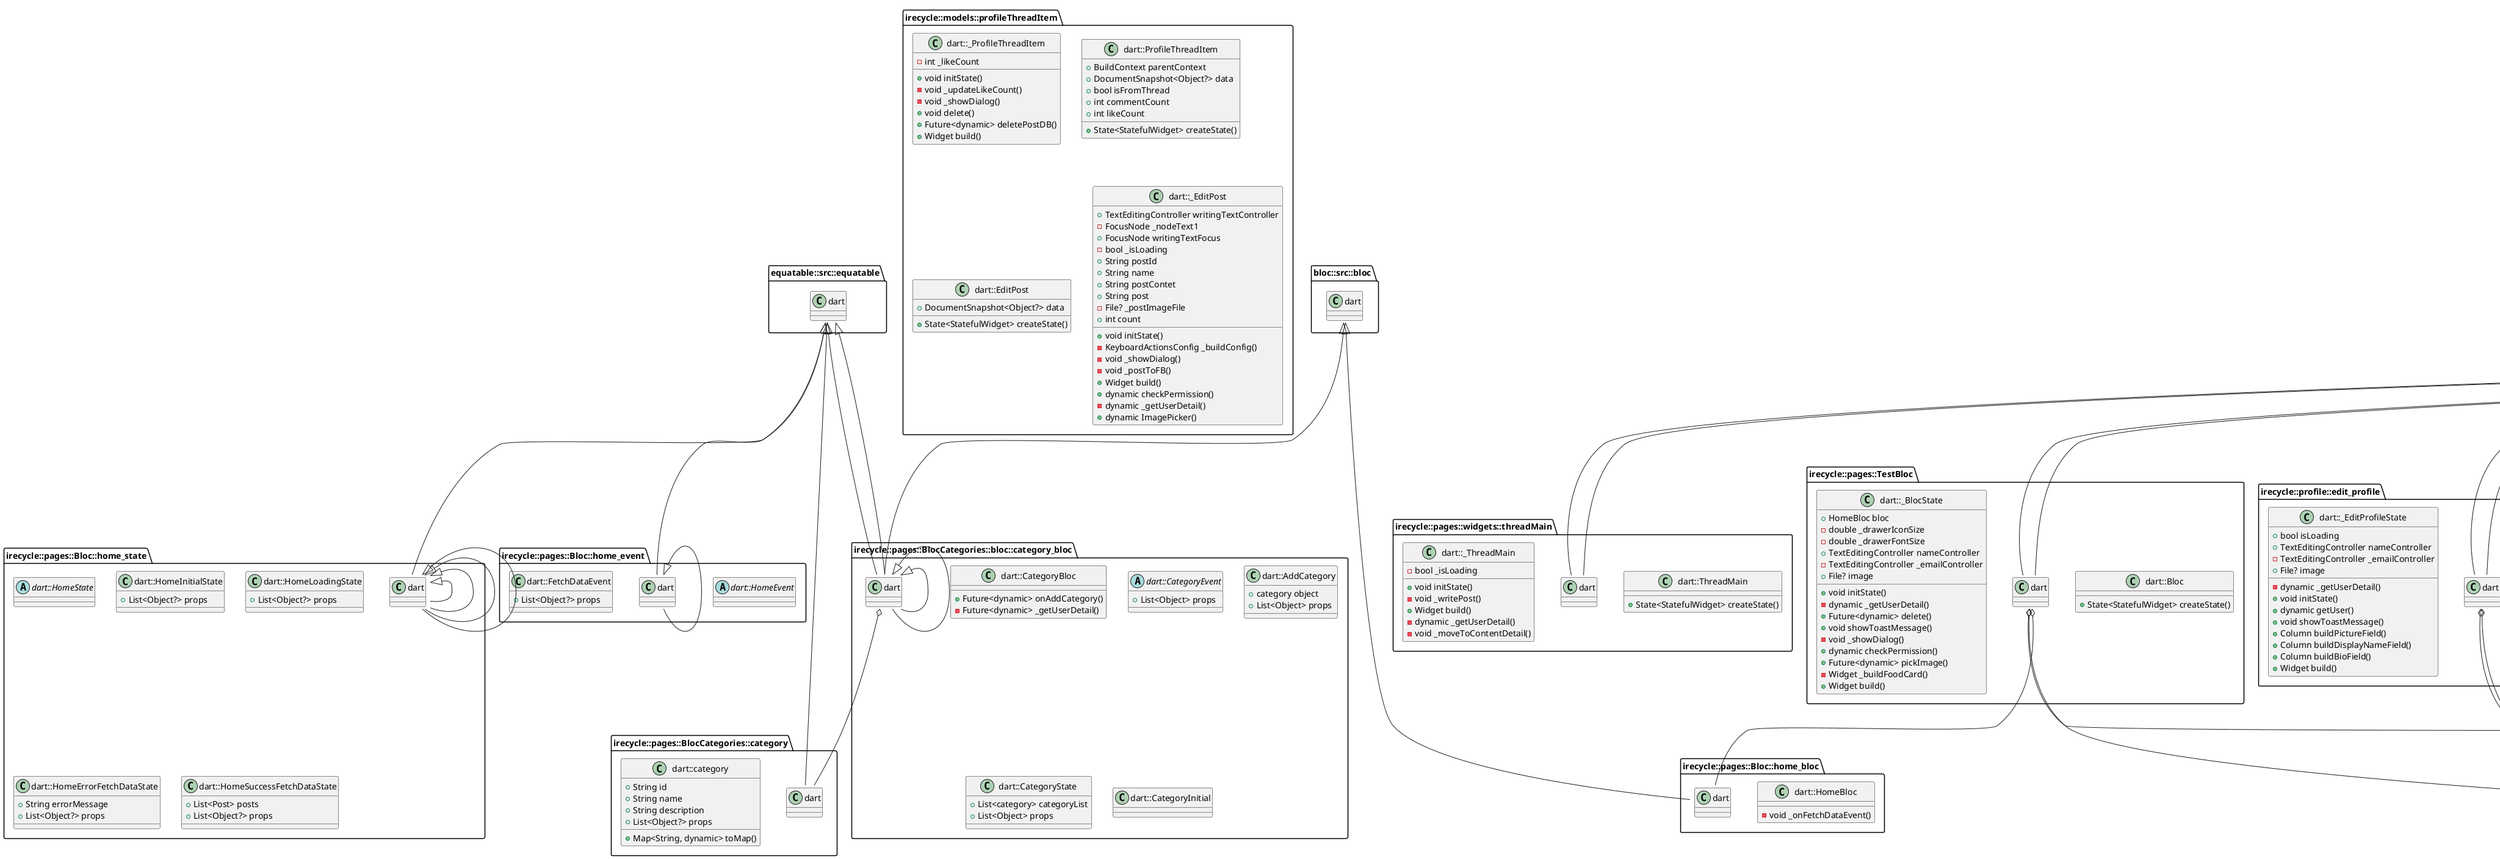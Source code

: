 @startuml output

class "irecycle::controllers::FBCloudStore.dart::FBCloudStore" {
  {static} +Future<void> sendPostInFirebase()
}

class "irecycle::controllers::FBStorage.dart::FBStorage" {
  {static} +Future<String> uploadPostImages()
}


class "irecycle::models::Comments.dart::Comments" {
  +DocumentSnapshot<Object?> data
  +Size size
  +State<StatefulWidget> createState()
}

class "irecycle::models::Comments.dart::_Comments" {
  +void initState()
  +Widget build()
}

class "irecycle::models::profileThreadItem.dart::ProfileThreadItem" {
  +BuildContext parentContext
  +DocumentSnapshot<Object?> data
  +bool isFromThread
  +int commentCount
  +int likeCount
  +State<StatefulWidget> createState()
}

class "irecycle::models::profileThreadItem.dart::_ProfileThreadItem" {
  -int _likeCount
  +void initState()
  -void _updateLikeCount()
  -void _showDialog()
  +void delete()
  +Future<dynamic> deletePostDB()
  +Widget build()
}

class "irecycle::models::profileThreadItem.dart::EditPost" {
  +DocumentSnapshot<Object?> data
  +State<StatefulWidget> createState()
}

class "irecycle::models::profileThreadItem.dart::_EditPost" {
  +TextEditingController writingTextController
  -FocusNode _nodeText1
  +FocusNode writingTextFocus
  -bool _isLoading
  +String postId
  +String name
  +String postContet
  +String post
  -File? _postImageFile
  +int count
  +void initState()
  -KeyboardActionsConfig _buildConfig()
  -void _showDialog()
  -void _postToFB()
  +Widget build()
  +dynamic checkPermission()
  -dynamic _getUserDetail()
  +dynamic ImagePicker()
}

class "irecycle::models::threadItem.dart::ThreadItem" {
  +BuildContext parentContext
  +DocumentSnapshot<Object?> data
  +bool isFromThread
  +int commentCount
  +int likeCount
  +State<StatefulWidget> createState()
}

class "irecycle::models::threadItem.dart::_ThreadItem" {
  -int _likeCount
  +String uid
  +void initState()
  -dynamic _getUserDetail()
  +dynamic follow()
  -void _updateLikeCount()
  +Widget page()
  +Widget build()
}

class "irecycle::pages::AdminCategories.dart::AdminCategories" {
  +State<AdminCategories> createState()
}

"flutter::src::widgets::framework.dart::StatefulWidget" <|-- "irecycle::pages::AdminCategories.dart::AdminCategories"

class "irecycle::pages::AdminCategories.dart::_AdminCategoriesState" {
  -PageController _controller
  -PageController _controller2
  +Widget build()
}

"irecycle::pages::AdminCategories.dart::_AdminCategoriesState" o-- "flutter::src::widgets::page_view.dart::PageController"
"flutter::src::widgets::framework.dart::State" <|-- "irecycle::pages::AdminCategories.dart::_AdminCategoriesState"

class "irecycle::pages::AdminHome.dart::AdminHomePage" {
  +State<StatefulWidget> createState()
}

"flutter::src::widgets::framework.dart::StatefulWidget" <|-- "irecycle::pages::AdminHome.dart::AdminHomePage"

class "irecycle::pages::AdminHome.dart::_AdminHomePageState" {
  +String email
  -double _drawerIconSize
  -double _drawerFontSize
  -int _selectedIndex
  +TextEditingController nameController
  -TextEditingController _emailController
  -List<Widget> _pages
  -void _bottomNav()
  -dynamic _getUserDetail()
  +Future<dynamic> delete()
  +void showToastMessage()
  -void _showDialog()
  +Widget build()
}

"irecycle::pages::AdminHome.dart::_AdminHomePageState" o-- "flutter::src::widgets::editable_text.dart::TextEditingController"
"flutter::src::widgets::framework.dart::State" <|-- "irecycle::pages::AdminHome.dart::_AdminHomePageState"

class "irecycle::pages::AdminViewPost::Adminitem.dart::AdminThreadItem" {
  +BuildContext parentContext
  +DocumentSnapshot<Object?> data
  +bool isFromThread
  +int commentCount
  +State<StatefulWidget> createState()
}

"irecycle::pages::AdminViewPost::Adminitem.dart::AdminThreadItem" o-- "flutter::src::widgets::framework.dart::BuildContext"
"irecycle::pages::AdminViewPost::Adminitem.dart::AdminThreadItem" o-- "cloud_firestore::cloud_firestore.dart::DocumentSnapshot<Object>"
"flutter::src::widgets::framework.dart::StatefulWidget" <|-- "irecycle::pages::AdminViewPost::Adminitem.dart::AdminThreadItem"

class "irecycle::pages::AdminViewPost::Adminitem.dart::_AdminThreadItem" {
  +void initState()
  +dynamic follow()
  -dynamic _updateState()
  +Widget build()
}

"flutter::src::widgets::framework.dart::State" <|-- "irecycle::pages::AdminViewPost::Adminitem.dart::_AdminThreadItem"

class "irecycle::pages::AdminViewPost::AdminMaintread.dart::AdminThreadMain" {
  +State<StatefulWidget> createState()
}

"flutter::src::widgets::framework.dart::StatefulWidget" <|-- "irecycle::pages::AdminViewPost::AdminMaintread.dart::AdminThreadMain"

class "irecycle::pages::AdminViewPost::AdminMaintread.dart::_AdminThreadMain" {
  -bool _isLoading
  +void initState()
  -void _writePost()
  +Widget build()
  -dynamic _getUserDetail()
  -void _moveToContentDetail()
}

"flutter::src::widgets::framework.dart::State" <|-- "irecycle::pages::AdminViewPost::AdminMaintread.dart::_AdminThreadMain"

class "irecycle::pages::Bloc::home_bloc.dart::HomeBloc" {
  -void _onFetchDataEvent()
}

"bloc::src::bloc.dart::Bloc" <|-- "irecycle::pages::Bloc::home_bloc.dart::HomeBloc"

abstract class "irecycle::pages::Bloc::home_event.dart::HomeEvent" {
}

"equatable::src::equatable.dart::Equatable" <|-- "irecycle::pages::Bloc::home_event.dart::HomeEvent"

class "irecycle::pages::Bloc::home_event.dart::FetchDataEvent" {
  +List<Object?> props
}

"irecycle::pages::Bloc::home_event.dart::HomeEvent" <|-- "irecycle::pages::Bloc::home_event.dart::FetchDataEvent"

abstract class "irecycle::pages::Bloc::home_state.dart::HomeState" {
}

"equatable::src::equatable.dart::Equatable" <|-- "irecycle::pages::Bloc::home_state.dart::HomeState"

class "irecycle::pages::Bloc::home_state.dart::HomeInitialState" {
  +List<Object?> props
}

"irecycle::pages::Bloc::home_state.dart::HomeState" <|-- "irecycle::pages::Bloc::home_state.dart::HomeInitialState"

class "irecycle::pages::Bloc::home_state.dart::HomeLoadingState" {
  +List<Object?> props
}

"irecycle::pages::Bloc::home_state.dart::HomeState" <|-- "irecycle::pages::Bloc::home_state.dart::HomeLoadingState"

class "irecycle::pages::Bloc::home_state.dart::HomeErrorFetchDataState" {
  +String errorMessage
  +List<Object?> props
}

"irecycle::pages::Bloc::home_state.dart::HomeState" <|-- "irecycle::pages::Bloc::home_state.dart::HomeErrorFetchDataState"

class "irecycle::pages::Bloc::home_state.dart::HomeSuccessFetchDataState" {
  +List<Post> posts
  +List<Object?> props
}

"irecycle::pages::Bloc::home_state.dart::HomeState" <|-- "irecycle::pages::Bloc::home_state.dart::HomeSuccessFetchDataState"

class "irecycle::pages::Bloc::Post.dart::Post" {
  +String id
  +String name
  +String thumbnailURL
  +String price
}

class "irecycle::pages::Bloc::post_generator.dart::PostGenerator" {
  {static} +List<Post> generateDummyPosts()
}

class "irecycle::pages::BlocCategories::addCategory.dart::addCategory" {
  +State<StatefulWidget> createState()
}

"flutter::src::widgets::framework.dart::StatefulWidget" <|-- "irecycle::pages::BlocCategories::addCategory.dart::addCategory"

class "irecycle::pages::BlocCategories::addCategory.dart::_addCategoryState" {
  -double _drawerIconSize
  -double _drawerFontSize
  +TextEditingController nameController
  +List<category> list
  -PageController _controller
  +void showToastMessage()
  +void please()
  +Widget build()
}

"irecycle::pages::BlocCategories::addCategory.dart::_addCategoryState" o-- "flutter::src::widgets::editable_text.dart::TextEditingController"
"irecycle::pages::BlocCategories::addCategory.dart::_addCategoryState" o-- "flutter::src::widgets::page_view.dart::PageController"
"flutter::src::widgets::framework.dart::State" <|-- "irecycle::pages::BlocCategories::addCategory.dart::_addCategoryState"

class "irecycle::pages::BlocCategories::bloc::category_bloc.dart::CategoryBloc" {
  +Future<dynamic> onAddCategory()
  -Future<dynamic> _getUserDetail()
}

"bloc::src::bloc.dart::Bloc" <|-- "irecycle::pages::BlocCategories::bloc::category_bloc.dart::CategoryBloc"

abstract class "irecycle::pages::BlocCategories::bloc::category_bloc.dart::CategoryEvent" {
  +List<Object> props
}

"equatable::src::equatable.dart::Equatable" <|-- "irecycle::pages::BlocCategories::bloc::category_bloc.dart::CategoryEvent"

class "irecycle::pages::BlocCategories::bloc::category_bloc.dart::AddCategory" {
  +category object
  +List<Object> props
}

"irecycle::pages::BlocCategories::bloc::category_bloc.dart::AddCategory" o-- "irecycle::pages::BlocCategories::category.dart::category"
"irecycle::pages::BlocCategories::bloc::category_bloc.dart::CategoryEvent" <|-- "irecycle::pages::BlocCategories::bloc::category_bloc.dart::AddCategory"

class "irecycle::pages::BlocCategories::bloc::category_bloc.dart::CategoryState" {
  +List<category> categoryList
  +List<Object> props
}

"equatable::src::equatable.dart::Equatable" <|-- "irecycle::pages::BlocCategories::bloc::category_bloc.dart::CategoryState"

class "irecycle::pages::BlocCategories::bloc::category_bloc.dart::CategoryInitial" {
}

"irecycle::pages::BlocCategories::bloc::category_bloc.dart::CategoryState" <|-- "irecycle::pages::BlocCategories::bloc::category_bloc.dart::CategoryInitial"

class "irecycle::pages::BlocCategories::cat.dart::Cat" {
  +String id
  +String name
  +String description
  +String image
  +void delete()
  +Future<dynamic> deleteCategoryDB()
  +Widget build()
}

"flutter::src::widgets::framework.dart::StatelessWidget" <|-- "irecycle::pages::BlocCategories::cat.dart::Cat"

class "irecycle::pages::BlocCategories::category.dart::category" {
  +String id
  +String name
  +String description
  +List<Object?> props
  +Map<String, dynamic> toMap()
}

"equatable::src::equatable.dart::Equatable" <|-- "irecycle::pages::BlocCategories::category.dart::category"

class "irecycle::pages::BlocCategories::categoryField.dart::CategoryField" {
  +State<StatefulWidget> createState()
}

"flutter::src::widgets::framework.dart::StatefulWidget" <|-- "irecycle::pages::BlocCategories::categoryField.dart::CategoryField"

class "irecycle::pages::BlocCategories::categoryField.dart::_CategoryFieldState" {
  +TextEditingController NameController
  +TextEditingController DescriptionController
  +FocusNode writingTextFocus
  +File? image
  +String cid
  +int count
  +void add()
  +Future<dynamic> addCategoryDB()
  +void showPopUp()
  +void validate()
  +void showToastMessage()
  +dynamic checkPermission()
  +Future<dynamic> pickImage()
  -void _showDialog()
  +Widget build()
}

"irecycle::pages::BlocCategories::categoryField.dart::_CategoryFieldState" o-- "flutter::src::widgets::editable_text.dart::TextEditingController"
"irecycle::pages::BlocCategories::categoryField.dart::_CategoryFieldState" o-- "flutter::src::widgets::focus_manager.dart::FocusNode"
"irecycle::pages::BlocCategories::categoryField.dart::_CategoryFieldState" o-- "dart::io::File"
"flutter::src::widgets::framework.dart::State" <|-- "irecycle::pages::BlocCategories::categoryField.dart::_CategoryFieldState"

class "irecycle::pages::categories.dart::categories" {
  +State<categories> createState()
}

"flutter::src::widgets::framework.dart::StatefulWidget" <|-- "irecycle::pages::categories.dart::categories"

class "irecycle::pages::categories.dart::_categoriesState" {
  -PageController _controller
  -PageController _controller2
  +dynamic name
  +Widget build()
}

"irecycle::pages::categories.dart::_categoriesState" o-- "flutter::src::widgets::page_view.dart::PageController"
"flutter::src::widgets::framework.dart::State" <|-- "irecycle::pages::categories.dart::_categoriesState"

class "irecycle::pages::forgoPass.dart::forgotPass" {
  +State<forgotPass> createState()
}

"flutter::src::widgets::framework.dart::StatefulWidget" <|-- "irecycle::pages::forgoPass.dart::forgotPass"

class "irecycle::pages::forgoPass.dart::_forgotPassState" {
  -TextEditingController _emailController
  -void _showDialog()
  +void showToastMessage()
  +Widget build()
}

"irecycle::pages::forgoPass.dart::_forgotPassState" o-- "flutter::src::widgets::editable_text.dart::TextEditingController"
"flutter::src::widgets::framework.dart::State" <|-- "irecycle::pages::forgoPass.dart::_forgotPassState"

class "irecycle::pages::homes.dart::HomePage" {
  +State<StatefulWidget> createState()
}

"flutter::src::widgets::framework.dart::StatefulWidget" <|-- "irecycle::pages::homes.dart::HomePage"

class "irecycle::pages::homes.dart::_HomePageState" {
  -double _drawerIconSize
  -double _drawerFontSize
  +TextEditingController nameController
  -TextEditingController _emailController
  -int _selectedIndex
  -List<Widget> _pages
  -dynamic _getUserDetail()
  +Future<dynamic> delete()
  +void showToastMessage()
  -void _showDialog()
  +Widget build()
}

"irecycle::pages::homes.dart::_HomePageState" o-- "flutter::src::widgets::editable_text.dart::TextEditingController"
"flutter::src::widgets::framework.dart::State" <|-- "irecycle::pages::homes.dart::_HomePageState"

class "irecycle::pages::ImageResult.dart::ImageResult" {
  +String result
  +Widget build()
}

"flutter::src::widgets::framework.dart::StatelessWidget" <|-- "irecycle::pages::ImageResult.dart::ImageResult"

class "irecycle::pages::login_page.dart::LoginPage" {
  +_LoginPageState createState()
}

"flutter::src::widgets::framework.dart::StatefulWidget" <|-- "irecycle::pages::login_page.dart::LoginPage"

class "irecycle::pages::login_page.dart::_LoginPageState" {
  -double _headerHeight
  -Key _formKey
  -TextEditingController _emailController
  -TextEditingController _passController
  -void _showDialog()
  +void showToastMessage()
  +Widget build()
}

"irecycle::pages::login_page.dart::_LoginPageState" o-- "flutter::src::foundation::key.dart::Key"
"irecycle::pages::login_page.dart::_LoginPageState" o-- "flutter::src::widgets::editable_text.dart::TextEditingController"
"flutter::src::widgets::framework.dart::State" <|-- "irecycle::pages::login_page.dart::_LoginPageState"

class "irecycle::pages::Mycard.dart::MyCard" {
  +String category
  +dynamic color
  +dynamic img
  +double width
  +double h
  +double w
  +double f
  +String link
  +bool showLocationIcon
  +Widget build()
}

"flutter::src::widgets::framework.dart::StatelessWidget" <|-- "irecycle::pages::Mycard.dart::MyCard"

class "irecycle::pages::MyCard2.dart::MyCard2" {
  +String category
  +dynamic color
  +dynamic img
  +double width
  +double h
  +double w
  +double f
  +Widget build()
}

"flutter::src::widgets::framework.dart::StatelessWidget" <|-- "irecycle::pages::MyCard2.dart::MyCard2"

class "irecycle::pages::registration_page.dart::RegistrationPage" {
  +State<StatefulWidget> createState()
}

"flutter::src::widgets::framework.dart::StatefulWidget" <|-- "irecycle::pages::registration_page.dart::RegistrationPage"

class "irecycle::pages::registration_page.dart::_RegistrationPageState" {
  -GlobalKey<FormState> _formKey
  +bool checkedValue
  +bool checkboxValue
  -TextEditingController _emailController
  -TextEditingController _passController
  -TextEditingController _repassController
  -TextEditingController _nameController
  +Future<dynamic> addUserDetails()
  +void showPopUp()
  +void showToastMessage()
  +Widget build()
}

"irecycle::pages::registration_page.dart::_RegistrationPageState" o-- "flutter::src::widgets::framework.dart::GlobalKey<FormState>"
"irecycle::pages::registration_page.dart::_RegistrationPageState" o-- "flutter::src::widgets::editable_text.dart::TextEditingController"
"flutter::src::widgets::framework.dart::State" <|-- "irecycle::pages::registration_page.dart::_RegistrationPageState"

class "irecycle::pages::scan_object.dart::CameraScreen" {
  +_CameraScreenState createState()
}

"flutter::src::widgets::framework.dart::StatefulWidget" <|-- "irecycle::pages::scan_object.dart::CameraScreen"

class "irecycle::pages::scan_object.dart::_CameraScreenState" {
  +ImagePicker imagePicker
  +String apiKey
  +String result
  +String type
  -Future<void> _getPermission()
  -Future<void> _pickImage()
  -Future<void> _sendImage()
  -Future<void> _showResult()
  +Widget build()
}

"irecycle::pages::scan_object.dart::_CameraScreenState" o-- "image_picker::image_picker.dart::ImagePicker"
"flutter::src::widgets::framework.dart::State" <|-- "irecycle::pages::scan_object.dart::_CameraScreenState"

class "irecycle::pages::splash_screen.dart::SplashScreen" {
  +String title
  +_SplashScreenState createState()
}

"flutter::src::widgets::framework.dart::StatefulWidget" <|-- "irecycle::pages::splash_screen.dart::SplashScreen"

class "irecycle::pages::splash_screen.dart::_SplashScreenState" {
  -bool _isVisible
  +Widget build()
}

"flutter::src::widgets::framework.dart::State" <|-- "irecycle::pages::splash_screen.dart::_SplashScreenState"

class "irecycle::pages::TestBloc.dart::Bloc" {
  +State<StatefulWidget> createState()
}

"flutter::src::widgets::framework.dart::StatefulWidget" <|-- "irecycle::pages::TestBloc.dart::Bloc"

class "irecycle::pages::TestBloc.dart::_BlocState" {
  +HomeBloc bloc
  -double _drawerIconSize
  -double _drawerFontSize
  +TextEditingController nameController
  -TextEditingController _emailController
  +File? image
  +void initState()
  -dynamic _getUserDetail()
  +Future<dynamic> delete()
  +void showToastMessage()
  -void _showDialog()
  +dynamic checkPermission()
  +Future<dynamic> pickImage()
  -Widget _buildFoodCard()
  +Widget build()
}

"irecycle::pages::TestBloc.dart::_BlocState" o-- "irecycle::pages::Bloc::home_bloc.dart::HomeBloc"
"irecycle::pages::TestBloc.dart::_BlocState" o-- "flutter::src::widgets::editable_text.dart::TextEditingController"
"irecycle::pages::TestBloc.dart::_BlocState" o-- "dart::io::File"
"flutter::src::widgets::framework.dart::State" <|-- "irecycle::pages::TestBloc.dart::_BlocState"

class "irecycle::pages::widgets::contentDetail.dart::ContentDetail" {
  +DocumentSnapshot<Object?> postData
  +State<StatefulWidget> createState()
}

"irecycle::pages::widgets::contentDetail.dart::ContentDetail" o-- "cloud_firestore::cloud_firestore.dart::DocumentSnapshot<Object>"
"flutter::src::widgets::framework.dart::StatefulWidget" <|-- "irecycle::pages::widgets::contentDetail.dart::ContentDetail"

class "irecycle::pages::widgets::contentDetail.dart::_ContentDetail" {
  -TextEditingController _msgTextController
  -FocusNode _writingTextFocus
  +String userName
  +void initState()
  +Widget build()
  -Widget _buildTextComposer()
  -dynamic _getUserDetail()
  -Future<void> _handleSubmitted()
}

"irecycle::pages::widgets::contentDetail.dart::_ContentDetail" o-- "flutter::src::widgets::editable_text.dart::TextEditingController"
"irecycle::pages::widgets::contentDetail.dart::_ContentDetail" o-- "flutter::src::widgets::focus_manager.dart::FocusNode"
"flutter::src::widgets::framework.dart::State" <|-- "irecycle::pages::widgets::contentDetail.dart::_ContentDetail"

class "irecycle::pages::widgets::contentDetailProfile.dart::ContentDetailProfile" {
  +DocumentSnapshot<Object?> postData
  +State<StatefulWidget> createState()
}

"irecycle::pages::widgets::contentDetailProfile.dart::ContentDetailProfile" o-- "cloud_firestore::cloud_firestore.dart::DocumentSnapshot<Object>"
"flutter::src::widgets::framework.dart::StatefulWidget" <|-- "irecycle::pages::widgets::contentDetailProfile.dart::ContentDetailProfile"

class "irecycle::pages::widgets::contentDetailProfile.dart::_ContentDetailProfile" {
  -TextEditingController _msgTextController
  -FocusNode _writingTextFocus
  +String userName
  +void initState()
  +Widget build()
  -Widget _buildTextComposer()
  -dynamic _getUserDetail()
  -Future<void> _handleSubmitted()
}

"irecycle::pages::widgets::contentDetailProfile.dart::_ContentDetailProfile" o-- "flutter::src::widgets::editable_text.dart::TextEditingController"
"irecycle::pages::widgets::contentDetailProfile.dart::_ContentDetailProfile" o-- "flutter::src::widgets::focus_manager.dart::FocusNode"
"flutter::src::widgets::framework.dart::State" <|-- "irecycle::pages::widgets::contentDetailProfile.dart::_ContentDetailProfile"

class "irecycle::pages::widgets::header_widget.dart::HeaderWidget" {
  -double _height
  -bool _showIcon
  -IconData _icon
  +_HeaderWidgetState createState()
}

"irecycle::pages::widgets::header_widget.dart::HeaderWidget" o-- "flutter::src::widgets::icon_data.dart::IconData"
"flutter::src::widgets::framework.dart::StatefulWidget" <|-- "irecycle::pages::widgets::header_widget.dart::HeaderWidget"

class "irecycle::pages::widgets::header_widget.dart::_HeaderWidgetState" {
  -double _height
  -bool _showIcon
  -IconData _icon
  +Widget build()
}

"irecycle::pages::widgets::header_widget.dart::_HeaderWidgetState" o-- "flutter::src::widgets::icon_data.dart::IconData"
"flutter::src::widgets::framework.dart::State" <|-- "irecycle::pages::widgets::header_widget.dart::_HeaderWidgetState"

class "irecycle::pages::widgets::header_widget.dart::ShapeClipper" {
  -List<Offset> _offsets
  +Path getClip()
  +bool shouldReclip()
}

"flutter::src::rendering::proxy_box.dart::CustomClipper" <|-- "irecycle::pages::widgets::header_widget.dart::ShapeClipper"

class "irecycle::pages::widgets::threadMain.dart::ThreadMain" {
  +State<StatefulWidget> createState()
}

"flutter::src::widgets::framework.dart::StatefulWidget" <|-- "irecycle::pages::widgets::threadMain.dart::ThreadMain"

class "irecycle::pages::widgets::threadMain.dart::_ThreadMain" {
  -bool _isLoading
  +void initState()
  -void _writePost()
  +Widget build()
  -dynamic _getUserDetail()
  -void _moveToContentDetail()
}

"flutter::src::widgets::framework.dart::State" <|-- "irecycle::pages::widgets::threadMain.dart::_ThreadMain"

class "irecycle::pages::widgets::writePost.dart::WritePost" {
  +State<StatefulWidget> createState()
}

"flutter::src::widgets::framework.dart::StatefulWidget" <|-- "irecycle::pages::widgets::writePost.dart::WritePost"

class "irecycle::pages::widgets::writePost.dart::_WritePost" {
  +TextEditingController writingTextController
  -FocusNode _nodeText1
  +FocusNode writingTextFocus
  -bool _isLoading
  -File? _postImageFile
  +String name
  +int count
  +void initState()
  -KeyboardActionsConfig _buildConfig()
  -void _postToFB()
  -void _showDialog()
  +Widget build()
  -Future<void> _getImageAndCrop()
  +dynamic checkPermission()
  +void showToastMessage()
  -dynamic _getUserDetail()
}

"irecycle::pages::widgets::writePost.dart::_WritePost" o-- "flutter::src::widgets::editable_text.dart::TextEditingController"
"irecycle::pages::widgets::writePost.dart::_WritePost" o-- "flutter::src::widgets::focus_manager.dart::FocusNode"
"irecycle::pages::widgets::writePost.dart::_WritePost" o-- "dart::io::File"
"flutter::src::widgets::framework.dart::State" <|-- "irecycle::pages::widgets::writePost.dart::_WritePost"

class "irecycle::profile::edit_profile.dart::EditProfile" {
  +String currentUserId
  +_EditProfileState createState()
}

"flutter::src::widgets::framework.dart::StatefulWidget" <|-- "irecycle::profile::edit_profile.dart::EditProfile"

class "irecycle::profile::edit_profile.dart::_EditProfileState" {
  +bool isLoading
  +TextEditingController nameController
  -TextEditingController _emailController
  +File? image
  -dynamic _getUserDetail()
  +void initState()
  +dynamic getUser()
  +void showToastMessage()
  +Column buildPictureField()
  +Column buildDisplayNameField()
  +Column buildBioField()
  +Widget build()
}

"irecycle::profile::edit_profile.dart::_EditProfileState" o-- "flutter::src::widgets::editable_text.dart::TextEditingController"
"irecycle::profile::edit_profile.dart::_EditProfileState" o-- "dart::io::File"
"flutter::src::widgets::framework.dart::State" <|-- "irecycle::profile::edit_profile.dart::_EditProfileState"

class "irecycle::profile::profile_page.dart::ProfilePage" {
  +State<StatefulWidget> createState()
}

"flutter::src::widgets::framework.dart::StatefulWidget" <|-- "irecycle::profile::profile_page.dart::ProfilePage"

class "irecycle::profile::profile_page.dart::_ProfilePageState" {
  +GlobalKey<FormState> formKey
  +TextEditingController nameController
  +TextEditingController emailController
  -bool _isEditing
  -bool _isLoading
  +String uid
  +String userName
  +String userImage
  +void initState()
  -void _cancelEdit()
  -void _saveChanges()
  -dynamic _getUserDetail()
  +Column buildCountColumn()
  +dynamic editProfile()
  +dynamic buildProfileButton()
  +Container buildButton()
  +dynamic buildProfileHeader()
  +Widget build()
}

"irecycle::profile::profile_page.dart::_ProfilePageState" o-- "flutter::src::widgets::framework.dart::GlobalKey<FormState>"
"irecycle::profile::profile_page.dart::_ProfilePageState" o-- "flutter::src::widgets::editable_text.dart::TextEditingController"
"flutter::src::widgets::framework.dart::State" <|-- "irecycle::profile::profile_page.dart::_ProfilePageState"

class "irecycle::scan_text.dart::CameraScreen" {
  +_CameraScreenState createState()
}

"flutter::src::widgets::framework.dart::StatefulWidget" <|-- "irecycle::scan_text.dart::CameraScreen"

class "irecycle::scan_text.dart::_CameraScreenState" {
  +ImagePicker imagePicker
  +String apiKey
  +String result
  -Future<void> _getPermission()
  -Future<void> _pickImage()
  -Future<void> _sendImage()
  -Future<void> _showResult()
  +Widget build()
}

"irecycle::scan_text.dart::_CameraScreenState" o-- "image_picker::image_picker.dart::ImagePicker"
"flutter::src::widgets::framework.dart::State" <|-- "irecycle::scan_text.dart::_CameraScreenState"


@enduml